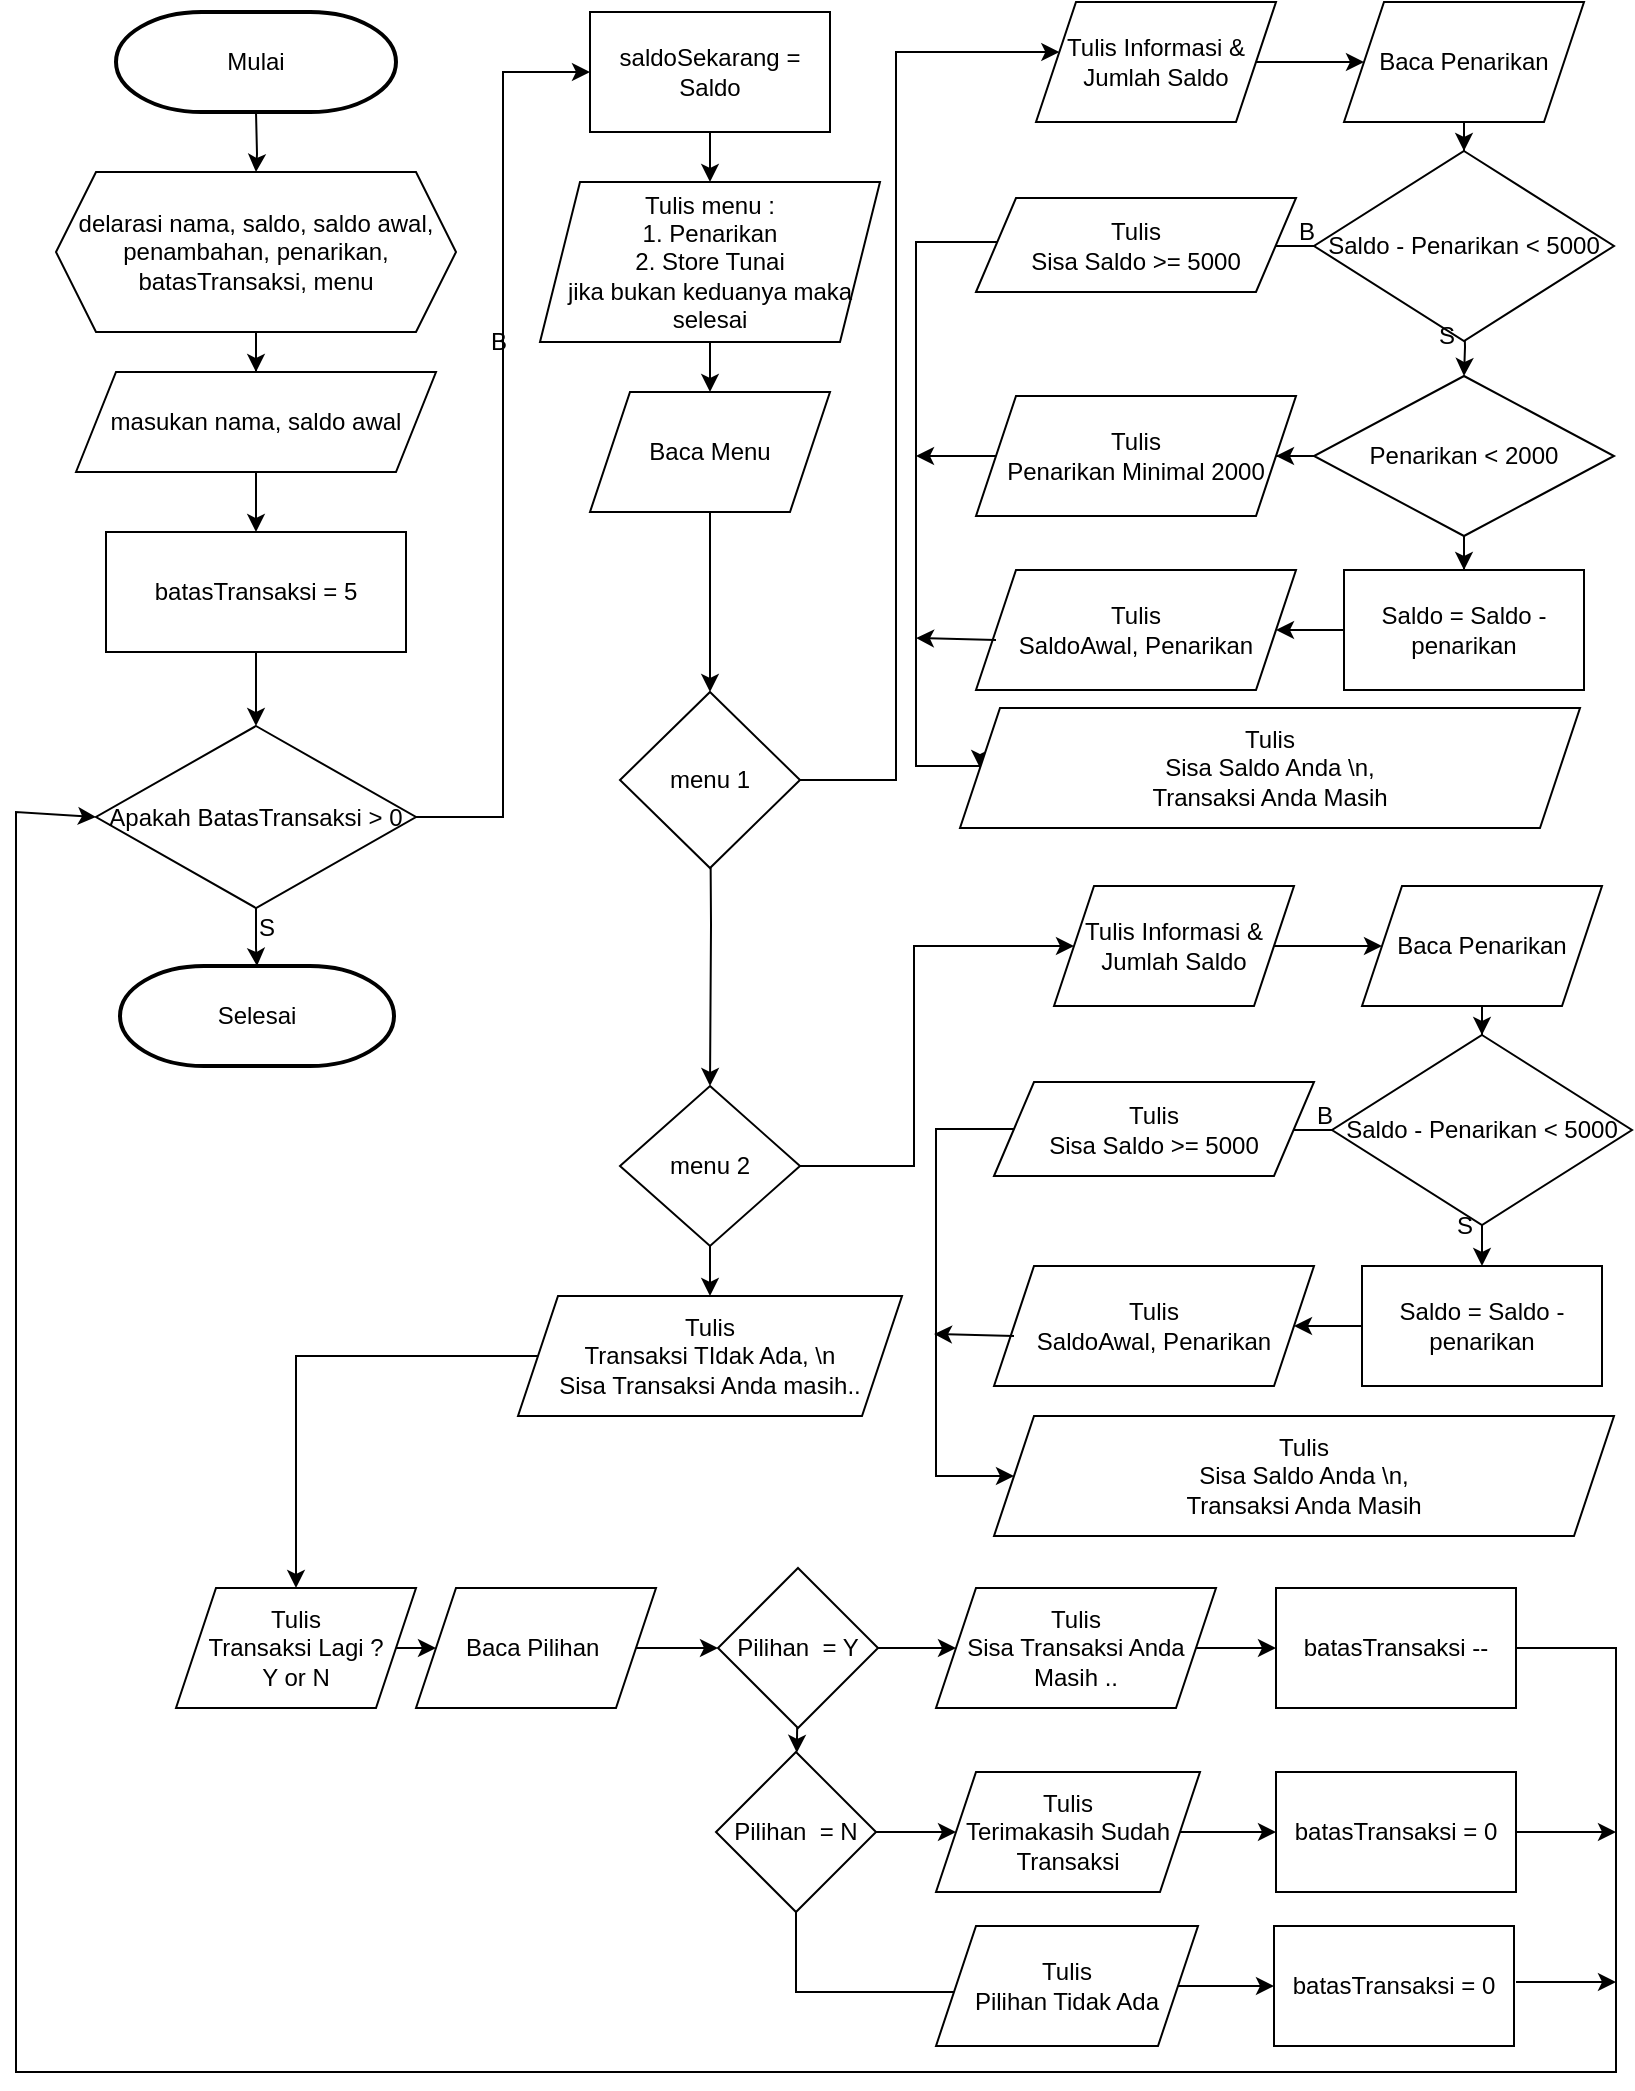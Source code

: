 <mxfile version="20.4.0" type="github">
  <diagram id="NI2sbRIPGw0O3It5G5bQ" name="Page-1">
    <mxGraphModel dx="1209" dy="640" grid="1" gridSize="10" guides="1" tooltips="1" connect="1" arrows="1" fold="1" page="1" pageScale="1" pageWidth="850" pageHeight="1100" math="0" shadow="0">
      <root>
        <mxCell id="0" />
        <mxCell id="1" parent="0" />
        <mxCell id="ieqs-oncpJ_l9lBFtXVg-4" value="" style="edgeStyle=orthogonalEdgeStyle;rounded=0;orthogonalLoop=1;jettySize=auto;html=1;" edge="1" parent="1" target="ieqs-oncpJ_l9lBFtXVg-3">
          <mxGeometry relative="1" as="geometry">
            <mxPoint x="140" y="90" as="sourcePoint" />
          </mxGeometry>
        </mxCell>
        <mxCell id="ieqs-oncpJ_l9lBFtXVg-6" value="" style="edgeStyle=orthogonalEdgeStyle;rounded=0;orthogonalLoop=1;jettySize=auto;html=1;" edge="1" parent="1" source="ieqs-oncpJ_l9lBFtXVg-3" target="ieqs-oncpJ_l9lBFtXVg-5">
          <mxGeometry relative="1" as="geometry" />
        </mxCell>
        <mxCell id="ieqs-oncpJ_l9lBFtXVg-3" value="delarasi nama, saldo, saldo awal, penambahan, penarikan, batasTransaksi, menu" style="shape=hexagon;perimeter=hexagonPerimeter2;whiteSpace=wrap;html=1;fixedSize=1;" vertex="1" parent="1">
          <mxGeometry x="40" y="120" width="200" height="80" as="geometry" />
        </mxCell>
        <mxCell id="ieqs-oncpJ_l9lBFtXVg-21" value="" style="edgeStyle=orthogonalEdgeStyle;rounded=0;orthogonalLoop=1;jettySize=auto;html=1;" edge="1" parent="1" source="ieqs-oncpJ_l9lBFtXVg-5" target="ieqs-oncpJ_l9lBFtXVg-18">
          <mxGeometry relative="1" as="geometry" />
        </mxCell>
        <mxCell id="ieqs-oncpJ_l9lBFtXVg-5" value="masukan nama, saldo awal&lt;br&gt;" style="shape=parallelogram;perimeter=parallelogramPerimeter;whiteSpace=wrap;html=1;fixedSize=1;" vertex="1" parent="1">
          <mxGeometry x="50" y="220" width="180" height="50" as="geometry" />
        </mxCell>
        <mxCell id="ieqs-oncpJ_l9lBFtXVg-10" style="edgeStyle=orthogonalEdgeStyle;rounded=0;orthogonalLoop=1;jettySize=auto;html=1;entryX=0;entryY=0.5;entryDx=0;entryDy=0;" edge="1" parent="1" source="ieqs-oncpJ_l9lBFtXVg-7" target="ieqs-oncpJ_l9lBFtXVg-9">
          <mxGeometry relative="1" as="geometry" />
        </mxCell>
        <mxCell id="ieqs-oncpJ_l9lBFtXVg-16" value="" style="edgeStyle=orthogonalEdgeStyle;rounded=0;orthogonalLoop=1;jettySize=auto;html=1;" edge="1" parent="1" source="ieqs-oncpJ_l9lBFtXVg-7" target="ieqs-oncpJ_l9lBFtXVg-15">
          <mxGeometry relative="1" as="geometry" />
        </mxCell>
        <mxCell id="ieqs-oncpJ_l9lBFtXVg-7" value="Apakah BatasTransaksi &amp;gt; 0" style="rhombus;whiteSpace=wrap;html=1;" vertex="1" parent="1">
          <mxGeometry x="60" y="397" width="160" height="91" as="geometry" />
        </mxCell>
        <mxCell id="ieqs-oncpJ_l9lBFtXVg-24" value="" style="edgeStyle=orthogonalEdgeStyle;rounded=0;orthogonalLoop=1;jettySize=auto;html=1;" edge="1" parent="1" source="ieqs-oncpJ_l9lBFtXVg-9" target="ieqs-oncpJ_l9lBFtXVg-23">
          <mxGeometry relative="1" as="geometry" />
        </mxCell>
        <mxCell id="ieqs-oncpJ_l9lBFtXVg-9" value="saldoSekarang = Saldo" style="rounded=0;whiteSpace=wrap;html=1;" vertex="1" parent="1">
          <mxGeometry x="307" y="40" width="120" height="60" as="geometry" />
        </mxCell>
        <mxCell id="ieqs-oncpJ_l9lBFtXVg-12" value="B" style="text;html=1;align=center;verticalAlign=middle;resizable=0;points=[];autosize=1;strokeColor=none;fillColor=none;" vertex="1" parent="1">
          <mxGeometry x="246" y="190" width="30" height="30" as="geometry" />
        </mxCell>
        <mxCell id="ieqs-oncpJ_l9lBFtXVg-13" value="S" style="text;html=1;align=center;verticalAlign=middle;resizable=0;points=[];autosize=1;strokeColor=none;fillColor=none;" vertex="1" parent="1">
          <mxGeometry x="130" y="483" width="30" height="30" as="geometry" />
        </mxCell>
        <mxCell id="ieqs-oncpJ_l9lBFtXVg-14" value="Mulai" style="strokeWidth=2;html=1;shape=mxgraph.flowchart.terminator;whiteSpace=wrap;" vertex="1" parent="1">
          <mxGeometry x="70" y="40" width="140" height="50" as="geometry" />
        </mxCell>
        <mxCell id="ieqs-oncpJ_l9lBFtXVg-15" value="Selesai" style="strokeWidth=2;html=1;shape=mxgraph.flowchart.terminator;whiteSpace=wrap;" vertex="1" parent="1">
          <mxGeometry x="72" y="517" width="137" height="50" as="geometry" />
        </mxCell>
        <mxCell id="ieqs-oncpJ_l9lBFtXVg-22" value="" style="edgeStyle=orthogonalEdgeStyle;rounded=0;orthogonalLoop=1;jettySize=auto;html=1;" edge="1" parent="1" source="ieqs-oncpJ_l9lBFtXVg-18" target="ieqs-oncpJ_l9lBFtXVg-7">
          <mxGeometry relative="1" as="geometry" />
        </mxCell>
        <mxCell id="ieqs-oncpJ_l9lBFtXVg-18" value="batasTransaksi = 5" style="rounded=0;whiteSpace=wrap;html=1;" vertex="1" parent="1">
          <mxGeometry x="65" y="300" width="150" height="60" as="geometry" />
        </mxCell>
        <mxCell id="ieqs-oncpJ_l9lBFtXVg-26" value="" style="edgeStyle=orthogonalEdgeStyle;rounded=0;orthogonalLoop=1;jettySize=auto;html=1;" edge="1" parent="1" source="ieqs-oncpJ_l9lBFtXVg-23" target="ieqs-oncpJ_l9lBFtXVg-25">
          <mxGeometry relative="1" as="geometry" />
        </mxCell>
        <mxCell id="ieqs-oncpJ_l9lBFtXVg-23" value="Tulis menu :&lt;br&gt;1. Penarikan&lt;br&gt;2. Store Tunai&lt;br&gt;jika bukan keduanya maka selesai" style="shape=parallelogram;perimeter=parallelogramPerimeter;whiteSpace=wrap;html=1;fixedSize=1;" vertex="1" parent="1">
          <mxGeometry x="282" y="125" width="170" height="80" as="geometry" />
        </mxCell>
        <mxCell id="ieqs-oncpJ_l9lBFtXVg-28" value="" style="edgeStyle=orthogonalEdgeStyle;rounded=0;orthogonalLoop=1;jettySize=auto;html=1;" edge="1" parent="1" source="ieqs-oncpJ_l9lBFtXVg-25" target="ieqs-oncpJ_l9lBFtXVg-27">
          <mxGeometry relative="1" as="geometry" />
        </mxCell>
        <mxCell id="ieqs-oncpJ_l9lBFtXVg-25" value="Baca Menu" style="shape=parallelogram;perimeter=parallelogramPerimeter;whiteSpace=wrap;html=1;fixedSize=1;" vertex="1" parent="1">
          <mxGeometry x="307" y="230" width="120" height="60" as="geometry" />
        </mxCell>
        <mxCell id="ieqs-oncpJ_l9lBFtXVg-30" value="" style="edgeStyle=orthogonalEdgeStyle;rounded=0;orthogonalLoop=1;jettySize=auto;html=1;" edge="1" parent="1" target="ieqs-oncpJ_l9lBFtXVg-29">
          <mxGeometry relative="1" as="geometry">
            <mxPoint x="367.0" y="415" as="sourcePoint" />
          </mxGeometry>
        </mxCell>
        <mxCell id="ieqs-oncpJ_l9lBFtXVg-32" value="" style="edgeStyle=orthogonalEdgeStyle;rounded=0;orthogonalLoop=1;jettySize=auto;html=1;" edge="1" parent="1" source="ieqs-oncpJ_l9lBFtXVg-27" target="ieqs-oncpJ_l9lBFtXVg-31">
          <mxGeometry relative="1" as="geometry">
            <Array as="points">
              <mxPoint x="460" y="424" />
              <mxPoint x="460" y="60" />
            </Array>
          </mxGeometry>
        </mxCell>
        <mxCell id="ieqs-oncpJ_l9lBFtXVg-27" value="menu 1" style="rhombus;whiteSpace=wrap;html=1;" vertex="1" parent="1">
          <mxGeometry x="322" y="380" width="90" height="88" as="geometry" />
        </mxCell>
        <mxCell id="ieqs-oncpJ_l9lBFtXVg-98" value="" style="edgeStyle=none;rounded=0;orthogonalLoop=1;jettySize=auto;html=1;" edge="1" parent="1" source="ieqs-oncpJ_l9lBFtXVg-29" target="ieqs-oncpJ_l9lBFtXVg-97">
          <mxGeometry relative="1" as="geometry" />
        </mxCell>
        <mxCell id="ieqs-oncpJ_l9lBFtXVg-29" value="menu 2" style="rhombus;whiteSpace=wrap;html=1;" vertex="1" parent="1">
          <mxGeometry x="322" y="577" width="90" height="80" as="geometry" />
        </mxCell>
        <mxCell id="ieqs-oncpJ_l9lBFtXVg-34" value="" style="edgeStyle=orthogonalEdgeStyle;rounded=0;orthogonalLoop=1;jettySize=auto;html=1;" edge="1" parent="1" source="ieqs-oncpJ_l9lBFtXVg-31" target="ieqs-oncpJ_l9lBFtXVg-33">
          <mxGeometry relative="1" as="geometry" />
        </mxCell>
        <mxCell id="ieqs-oncpJ_l9lBFtXVg-31" value="Tulis Informasi &amp;amp; Jumlah Saldo" style="shape=parallelogram;perimeter=parallelogramPerimeter;whiteSpace=wrap;html=1;fixedSize=1;" vertex="1" parent="1">
          <mxGeometry x="530" y="35" width="120" height="60" as="geometry" />
        </mxCell>
        <mxCell id="ieqs-oncpJ_l9lBFtXVg-36" value="" style="edgeStyle=orthogonalEdgeStyle;rounded=0;orthogonalLoop=1;jettySize=auto;html=1;" edge="1" parent="1" source="ieqs-oncpJ_l9lBFtXVg-33" target="ieqs-oncpJ_l9lBFtXVg-35">
          <mxGeometry relative="1" as="geometry" />
        </mxCell>
        <mxCell id="ieqs-oncpJ_l9lBFtXVg-33" value="Baca Penarikan" style="shape=parallelogram;perimeter=parallelogramPerimeter;whiteSpace=wrap;html=1;fixedSize=1;" vertex="1" parent="1">
          <mxGeometry x="684" y="35" width="120" height="60" as="geometry" />
        </mxCell>
        <mxCell id="ieqs-oncpJ_l9lBFtXVg-38" value="" style="edgeStyle=orthogonalEdgeStyle;rounded=0;orthogonalLoop=1;jettySize=auto;html=1;" edge="1" parent="1" source="ieqs-oncpJ_l9lBFtXVg-35" target="ieqs-oncpJ_l9lBFtXVg-37">
          <mxGeometry relative="1" as="geometry" />
        </mxCell>
        <mxCell id="ieqs-oncpJ_l9lBFtXVg-42" value="" style="edgeStyle=orthogonalEdgeStyle;rounded=0;orthogonalLoop=1;jettySize=auto;html=1;" edge="1" parent="1" target="ieqs-oncpJ_l9lBFtXVg-41">
          <mxGeometry relative="1" as="geometry">
            <mxPoint x="744" y="186.5" as="sourcePoint" />
          </mxGeometry>
        </mxCell>
        <mxCell id="ieqs-oncpJ_l9lBFtXVg-35" value="Saldo - Penarikan &amp;lt; 5000" style="rhombus;whiteSpace=wrap;html=1;" vertex="1" parent="1">
          <mxGeometry x="669" y="109.5" width="150" height="95" as="geometry" />
        </mxCell>
        <mxCell id="ieqs-oncpJ_l9lBFtXVg-51" style="edgeStyle=orthogonalEdgeStyle;rounded=0;orthogonalLoop=1;jettySize=auto;html=1;entryX=0;entryY=0.5;entryDx=0;entryDy=0;" edge="1" parent="1" source="ieqs-oncpJ_l9lBFtXVg-37" target="ieqs-oncpJ_l9lBFtXVg-50">
          <mxGeometry relative="1" as="geometry">
            <mxPoint x="499.97" y="133.571" as="sourcePoint" />
            <Array as="points">
              <mxPoint x="470" y="155" />
              <mxPoint x="470" y="417" />
              <mxPoint x="502" y="417" />
            </Array>
          </mxGeometry>
        </mxCell>
        <mxCell id="ieqs-oncpJ_l9lBFtXVg-37" value="Tulis &lt;br&gt;Sisa Saldo &amp;gt;= 5000" style="shape=parallelogram;perimeter=parallelogramPerimeter;whiteSpace=wrap;html=1;fixedSize=1;" vertex="1" parent="1">
          <mxGeometry x="500" y="133" width="160" height="47" as="geometry" />
        </mxCell>
        <mxCell id="ieqs-oncpJ_l9lBFtXVg-39" value="B" style="text;html=1;align=center;verticalAlign=middle;resizable=0;points=[];autosize=1;strokeColor=none;fillColor=none;" vertex="1" parent="1">
          <mxGeometry x="650" y="135" width="30" height="30" as="geometry" />
        </mxCell>
        <mxCell id="ieqs-oncpJ_l9lBFtXVg-40" value="S" style="text;html=1;align=center;verticalAlign=middle;resizable=0;points=[];autosize=1;strokeColor=none;fillColor=none;" vertex="1" parent="1">
          <mxGeometry x="720" y="186.5" width="30" height="30" as="geometry" />
        </mxCell>
        <mxCell id="ieqs-oncpJ_l9lBFtXVg-45" value="" style="edgeStyle=orthogonalEdgeStyle;rounded=0;orthogonalLoop=1;jettySize=auto;html=1;" edge="1" parent="1" source="ieqs-oncpJ_l9lBFtXVg-41" target="ieqs-oncpJ_l9lBFtXVg-44">
          <mxGeometry relative="1" as="geometry" />
        </mxCell>
        <mxCell id="ieqs-oncpJ_l9lBFtXVg-47" value="" style="edgeStyle=orthogonalEdgeStyle;rounded=0;orthogonalLoop=1;jettySize=auto;html=1;" edge="1" parent="1" source="ieqs-oncpJ_l9lBFtXVg-41" target="ieqs-oncpJ_l9lBFtXVg-46">
          <mxGeometry relative="1" as="geometry" />
        </mxCell>
        <mxCell id="ieqs-oncpJ_l9lBFtXVg-41" value="Penarikan &amp;lt; 2000" style="rhombus;whiteSpace=wrap;html=1;" vertex="1" parent="1">
          <mxGeometry x="669" y="222" width="150" height="80" as="geometry" />
        </mxCell>
        <mxCell id="ieqs-oncpJ_l9lBFtXVg-44" value="Tulis&lt;br&gt;Penarikan Minimal 2000" style="shape=parallelogram;perimeter=parallelogramPerimeter;whiteSpace=wrap;html=1;fixedSize=1;" vertex="1" parent="1">
          <mxGeometry x="500" y="232" width="160" height="60" as="geometry" />
        </mxCell>
        <mxCell id="ieqs-oncpJ_l9lBFtXVg-49" value="" style="edgeStyle=orthogonalEdgeStyle;rounded=0;orthogonalLoop=1;jettySize=auto;html=1;" edge="1" parent="1" source="ieqs-oncpJ_l9lBFtXVg-46" target="ieqs-oncpJ_l9lBFtXVg-48">
          <mxGeometry relative="1" as="geometry" />
        </mxCell>
        <mxCell id="ieqs-oncpJ_l9lBFtXVg-46" value="Saldo = Saldo - penarikan" style="rounded=0;whiteSpace=wrap;html=1;" vertex="1" parent="1">
          <mxGeometry x="684" y="319" width="120" height="60" as="geometry" />
        </mxCell>
        <mxCell id="ieqs-oncpJ_l9lBFtXVg-48" value="Tulis&lt;br&gt;SaldoAwal, Penarikan" style="shape=parallelogram;perimeter=parallelogramPerimeter;whiteSpace=wrap;html=1;fixedSize=1;" vertex="1" parent="1">
          <mxGeometry x="500" y="319" width="160" height="60" as="geometry" />
        </mxCell>
        <mxCell id="ieqs-oncpJ_l9lBFtXVg-50" value="Tulis&lt;br&gt;Sisa Saldo Anda \n,&lt;br&gt;Transaksi Anda Masih" style="shape=parallelogram;perimeter=parallelogramPerimeter;whiteSpace=wrap;html=1;fixedSize=1;" vertex="1" parent="1">
          <mxGeometry x="492" y="388" width="310" height="60" as="geometry" />
        </mxCell>
        <mxCell id="ieqs-oncpJ_l9lBFtXVg-54" value="" style="edgeStyle=none;orthogonalLoop=1;jettySize=auto;html=1;rounded=0;" edge="1" parent="1" source="ieqs-oncpJ_l9lBFtXVg-44">
          <mxGeometry width="80" relative="1" as="geometry">
            <mxPoint x="510" y="260.0" as="sourcePoint" />
            <mxPoint x="470" y="262" as="targetPoint" />
            <Array as="points" />
          </mxGeometry>
        </mxCell>
        <mxCell id="ieqs-oncpJ_l9lBFtXVg-55" value="" style="edgeStyle=none;orthogonalLoop=1;jettySize=auto;html=1;rounded=0;" edge="1" parent="1">
          <mxGeometry width="80" relative="1" as="geometry">
            <mxPoint x="510" y="354" as="sourcePoint" />
            <mxPoint x="470" y="353" as="targetPoint" />
            <Array as="points" />
          </mxGeometry>
        </mxCell>
        <mxCell id="ieqs-oncpJ_l9lBFtXVg-75" value="" style="edgeStyle=orthogonalEdgeStyle;rounded=0;orthogonalLoop=1;jettySize=auto;html=1;" edge="1" source="ieqs-oncpJ_l9lBFtXVg-76" target="ieqs-oncpJ_l9lBFtXVg-78" parent="1">
          <mxGeometry relative="1" as="geometry" />
        </mxCell>
        <mxCell id="ieqs-oncpJ_l9lBFtXVg-76" value="Tulis Informasi &amp;amp; Jumlah Saldo" style="shape=parallelogram;perimeter=parallelogramPerimeter;whiteSpace=wrap;html=1;fixedSize=1;" vertex="1" parent="1">
          <mxGeometry x="539" y="477" width="120" height="60" as="geometry" />
        </mxCell>
        <mxCell id="ieqs-oncpJ_l9lBFtXVg-77" value="" style="edgeStyle=orthogonalEdgeStyle;rounded=0;orthogonalLoop=1;jettySize=auto;html=1;" edge="1" source="ieqs-oncpJ_l9lBFtXVg-78" target="ieqs-oncpJ_l9lBFtXVg-81" parent="1">
          <mxGeometry relative="1" as="geometry" />
        </mxCell>
        <mxCell id="ieqs-oncpJ_l9lBFtXVg-78" value="Baca Penarikan" style="shape=parallelogram;perimeter=parallelogramPerimeter;whiteSpace=wrap;html=1;fixedSize=1;" vertex="1" parent="1">
          <mxGeometry x="693" y="477" width="120" height="60" as="geometry" />
        </mxCell>
        <mxCell id="ieqs-oncpJ_l9lBFtXVg-79" value="" style="edgeStyle=orthogonalEdgeStyle;rounded=0;orthogonalLoop=1;jettySize=auto;html=1;" edge="1" source="ieqs-oncpJ_l9lBFtXVg-81" target="ieqs-oncpJ_l9lBFtXVg-83" parent="1">
          <mxGeometry relative="1" as="geometry" />
        </mxCell>
        <mxCell id="ieqs-oncpJ_l9lBFtXVg-80" value="" style="edgeStyle=orthogonalEdgeStyle;rounded=0;orthogonalLoop=1;jettySize=auto;html=1;" edge="1" parent="1">
          <mxGeometry relative="1" as="geometry">
            <mxPoint x="753.0" y="631.5" as="sourcePoint" />
            <mxPoint x="753.0" y="667" as="targetPoint" />
          </mxGeometry>
        </mxCell>
        <mxCell id="ieqs-oncpJ_l9lBFtXVg-81" value="Saldo - Penarikan &amp;lt; 5000" style="rhombus;whiteSpace=wrap;html=1;" vertex="1" parent="1">
          <mxGeometry x="678" y="551.5" width="150" height="95" as="geometry" />
        </mxCell>
        <mxCell id="ieqs-oncpJ_l9lBFtXVg-82" style="edgeStyle=orthogonalEdgeStyle;rounded=0;orthogonalLoop=1;jettySize=auto;html=1;entryX=0;entryY=0.5;entryDx=0;entryDy=0;exitX=0;exitY=0.5;exitDx=0;exitDy=0;" edge="1" source="ieqs-oncpJ_l9lBFtXVg-83" target="ieqs-oncpJ_l9lBFtXVg-93" parent="1">
          <mxGeometry relative="1" as="geometry">
            <mxPoint x="518.97" y="583.571" as="sourcePoint" />
            <Array as="points">
              <mxPoint x="480" y="599" />
              <mxPoint x="480" y="772" />
            </Array>
          </mxGeometry>
        </mxCell>
        <mxCell id="ieqs-oncpJ_l9lBFtXVg-83" value="Tulis &lt;br&gt;Sisa Saldo &amp;gt;= 5000" style="shape=parallelogram;perimeter=parallelogramPerimeter;whiteSpace=wrap;html=1;fixedSize=1;" vertex="1" parent="1">
          <mxGeometry x="509" y="575" width="160" height="47" as="geometry" />
        </mxCell>
        <mxCell id="ieqs-oncpJ_l9lBFtXVg-84" value="B" style="text;html=1;align=center;verticalAlign=middle;resizable=0;points=[];autosize=1;strokeColor=none;fillColor=none;" vertex="1" parent="1">
          <mxGeometry x="659" y="577" width="30" height="30" as="geometry" />
        </mxCell>
        <mxCell id="ieqs-oncpJ_l9lBFtXVg-85" value="S" style="text;html=1;align=center;verticalAlign=middle;resizable=0;points=[];autosize=1;strokeColor=none;fillColor=none;" vertex="1" parent="1">
          <mxGeometry x="729" y="631.5" width="30" height="30" as="geometry" />
        </mxCell>
        <mxCell id="ieqs-oncpJ_l9lBFtXVg-86" value="" style="edgeStyle=orthogonalEdgeStyle;rounded=0;orthogonalLoop=1;jettySize=auto;html=1;" edge="1" target="ieqs-oncpJ_l9lBFtXVg-89" parent="1">
          <mxGeometry relative="1" as="geometry">
            <mxPoint x="678.0" y="785" as="sourcePoint" />
          </mxGeometry>
        </mxCell>
        <mxCell id="ieqs-oncpJ_l9lBFtXVg-90" value="" style="edgeStyle=orthogonalEdgeStyle;rounded=0;orthogonalLoop=1;jettySize=auto;html=1;" edge="1" source="ieqs-oncpJ_l9lBFtXVg-91" target="ieqs-oncpJ_l9lBFtXVg-92" parent="1">
          <mxGeometry relative="1" as="geometry" />
        </mxCell>
        <mxCell id="ieqs-oncpJ_l9lBFtXVg-91" value="Saldo = Saldo - penarikan" style="rounded=0;whiteSpace=wrap;html=1;" vertex="1" parent="1">
          <mxGeometry x="693" y="667" width="120" height="60" as="geometry" />
        </mxCell>
        <mxCell id="ieqs-oncpJ_l9lBFtXVg-92" value="Tulis&lt;br&gt;SaldoAwal, Penarikan" style="shape=parallelogram;perimeter=parallelogramPerimeter;whiteSpace=wrap;html=1;fixedSize=1;" vertex="1" parent="1">
          <mxGeometry x="509" y="667" width="160" height="60" as="geometry" />
        </mxCell>
        <mxCell id="ieqs-oncpJ_l9lBFtXVg-93" value="Tulis&lt;br&gt;Sisa Saldo Anda \n,&lt;br&gt;Transaksi Anda Masih" style="shape=parallelogram;perimeter=parallelogramPerimeter;whiteSpace=wrap;html=1;fixedSize=1;" vertex="1" parent="1">
          <mxGeometry x="509" y="742" width="310" height="60" as="geometry" />
        </mxCell>
        <mxCell id="ieqs-oncpJ_l9lBFtXVg-95" value="" style="edgeStyle=none;orthogonalLoop=1;jettySize=auto;html=1;rounded=0;" edge="1" parent="1">
          <mxGeometry width="80" relative="1" as="geometry">
            <mxPoint x="519" y="702" as="sourcePoint" />
            <mxPoint x="479" y="701" as="targetPoint" />
            <Array as="points" />
          </mxGeometry>
        </mxCell>
        <mxCell id="ieqs-oncpJ_l9lBFtXVg-96" value="" style="edgeStyle=orthogonalEdgeStyle;rounded=0;orthogonalLoop=1;jettySize=auto;html=1;exitX=1;exitY=0.5;exitDx=0;exitDy=0;" edge="1" target="ieqs-oncpJ_l9lBFtXVg-76" parent="1" source="ieqs-oncpJ_l9lBFtXVg-29">
          <mxGeometry relative="1" as="geometry">
            <mxPoint x="421.0" y="866" as="sourcePoint" />
            <Array as="points">
              <mxPoint x="469" y="617" />
              <mxPoint x="469" y="507" />
            </Array>
          </mxGeometry>
        </mxCell>
        <mxCell id="ieqs-oncpJ_l9lBFtXVg-101" value="" style="edgeStyle=none;rounded=0;orthogonalLoop=1;jettySize=auto;html=1;" edge="1" parent="1" source="ieqs-oncpJ_l9lBFtXVg-97" target="ieqs-oncpJ_l9lBFtXVg-99">
          <mxGeometry relative="1" as="geometry">
            <Array as="points">
              <mxPoint x="160" y="712" />
            </Array>
          </mxGeometry>
        </mxCell>
        <mxCell id="ieqs-oncpJ_l9lBFtXVg-97" value="Tulis&lt;br&gt;Transaksi TIdak Ada, \n&lt;br&gt;Sisa Transaksi Anda masih.." style="shape=parallelogram;perimeter=parallelogramPerimeter;whiteSpace=wrap;html=1;fixedSize=1;" vertex="1" parent="1">
          <mxGeometry x="271" y="682" width="192" height="60" as="geometry" />
        </mxCell>
        <mxCell id="ieqs-oncpJ_l9lBFtXVg-105" value="" style="edgeStyle=none;rounded=0;orthogonalLoop=1;jettySize=auto;html=1;" edge="1" parent="1" source="ieqs-oncpJ_l9lBFtXVg-99" target="ieqs-oncpJ_l9lBFtXVg-102">
          <mxGeometry relative="1" as="geometry" />
        </mxCell>
        <mxCell id="ieqs-oncpJ_l9lBFtXVg-99" value="Tulis &lt;br&gt;Transaksi Lagi ?&lt;br&gt;Y or N" style="shape=parallelogram;perimeter=parallelogramPerimeter;whiteSpace=wrap;html=1;fixedSize=1;" vertex="1" parent="1">
          <mxGeometry x="100" y="828" width="120" height="60" as="geometry" />
        </mxCell>
        <mxCell id="ieqs-oncpJ_l9lBFtXVg-106" value="" style="edgeStyle=none;rounded=0;orthogonalLoop=1;jettySize=auto;html=1;" edge="1" parent="1" source="ieqs-oncpJ_l9lBFtXVg-102" target="ieqs-oncpJ_l9lBFtXVg-103">
          <mxGeometry relative="1" as="geometry" />
        </mxCell>
        <mxCell id="ieqs-oncpJ_l9lBFtXVg-102" value="Baca Pilihan&amp;nbsp;" style="shape=parallelogram;perimeter=parallelogramPerimeter;whiteSpace=wrap;html=1;fixedSize=1;" vertex="1" parent="1">
          <mxGeometry x="220" y="828" width="120" height="60" as="geometry" />
        </mxCell>
        <mxCell id="ieqs-oncpJ_l9lBFtXVg-107" value="" style="edgeStyle=none;rounded=0;orthogonalLoop=1;jettySize=auto;html=1;" edge="1" parent="1" source="ieqs-oncpJ_l9lBFtXVg-103" target="ieqs-oncpJ_l9lBFtXVg-104">
          <mxGeometry relative="1" as="geometry" />
        </mxCell>
        <mxCell id="ieqs-oncpJ_l9lBFtXVg-120" value="" style="edgeStyle=none;rounded=0;orthogonalLoop=1;jettySize=auto;html=1;" edge="1" parent="1" source="ieqs-oncpJ_l9lBFtXVg-103" target="ieqs-oncpJ_l9lBFtXVg-108">
          <mxGeometry relative="1" as="geometry" />
        </mxCell>
        <mxCell id="ieqs-oncpJ_l9lBFtXVg-103" value="Pilihan&amp;nbsp; = Y" style="rhombus;whiteSpace=wrap;html=1;" vertex="1" parent="1">
          <mxGeometry x="371" y="818" width="80" height="80" as="geometry" />
        </mxCell>
        <mxCell id="ieqs-oncpJ_l9lBFtXVg-119" style="edgeStyle=none;rounded=0;orthogonalLoop=1;jettySize=auto;html=1;" edge="1" parent="1" source="ieqs-oncpJ_l9lBFtXVg-104" target="ieqs-oncpJ_l9lBFtXVg-110">
          <mxGeometry relative="1" as="geometry" />
        </mxCell>
        <mxCell id="ieqs-oncpJ_l9lBFtXVg-121" style="edgeStyle=none;rounded=0;orthogonalLoop=1;jettySize=auto;html=1;" edge="1" parent="1" source="ieqs-oncpJ_l9lBFtXVg-104">
          <mxGeometry relative="1" as="geometry">
            <mxPoint x="510" y="1030" as="targetPoint" />
            <Array as="points">
              <mxPoint x="410" y="1030" />
            </Array>
          </mxGeometry>
        </mxCell>
        <mxCell id="ieqs-oncpJ_l9lBFtXVg-104" value="Pilihan&amp;nbsp; = N" style="rhombus;whiteSpace=wrap;html=1;" vertex="1" parent="1">
          <mxGeometry x="370" y="910" width="80" height="80" as="geometry" />
        </mxCell>
        <mxCell id="ieqs-oncpJ_l9lBFtXVg-114" value="" style="edgeStyle=none;rounded=0;orthogonalLoop=1;jettySize=auto;html=1;" edge="1" parent="1" source="ieqs-oncpJ_l9lBFtXVg-108" target="ieqs-oncpJ_l9lBFtXVg-109">
          <mxGeometry relative="1" as="geometry" />
        </mxCell>
        <mxCell id="ieqs-oncpJ_l9lBFtXVg-108" value="Tulis&lt;br&gt;Sisa Transaksi Anda Masih .." style="shape=parallelogram;perimeter=parallelogramPerimeter;whiteSpace=wrap;html=1;fixedSize=1;" vertex="1" parent="1">
          <mxGeometry x="480" y="828" width="140" height="60" as="geometry" />
        </mxCell>
        <mxCell id="ieqs-oncpJ_l9lBFtXVg-123" value="" style="edgeStyle=none;rounded=0;orthogonalLoop=1;jettySize=auto;html=1;entryX=0;entryY=0.5;entryDx=0;entryDy=0;" edge="1" parent="1" source="ieqs-oncpJ_l9lBFtXVg-109" target="ieqs-oncpJ_l9lBFtXVg-7">
          <mxGeometry relative="1" as="geometry">
            <mxPoint x="100" y="750" as="targetPoint" />
            <Array as="points">
              <mxPoint x="820" y="858" />
              <mxPoint x="820" y="1070" />
              <mxPoint x="20" y="1070" />
              <mxPoint x="20" y="440" />
            </Array>
          </mxGeometry>
        </mxCell>
        <mxCell id="ieqs-oncpJ_l9lBFtXVg-109" value="batasTransaksi --" style="rounded=0;whiteSpace=wrap;html=1;" vertex="1" parent="1">
          <mxGeometry x="650" y="828" width="120" height="60" as="geometry" />
        </mxCell>
        <mxCell id="ieqs-oncpJ_l9lBFtXVg-115" value="" style="edgeStyle=none;rounded=0;orthogonalLoop=1;jettySize=auto;html=1;" edge="1" parent="1" source="ieqs-oncpJ_l9lBFtXVg-110" target="ieqs-oncpJ_l9lBFtXVg-111">
          <mxGeometry relative="1" as="geometry" />
        </mxCell>
        <mxCell id="ieqs-oncpJ_l9lBFtXVg-110" value="Tulis&lt;br&gt;Terimakasih Sudah Transaksi" style="shape=parallelogram;perimeter=parallelogramPerimeter;whiteSpace=wrap;html=1;fixedSize=1;" vertex="1" parent="1">
          <mxGeometry x="480" y="920" width="132" height="60" as="geometry" />
        </mxCell>
        <mxCell id="ieqs-oncpJ_l9lBFtXVg-125" value="" style="edgeStyle=none;rounded=0;orthogonalLoop=1;jettySize=auto;html=1;" edge="1" parent="1" source="ieqs-oncpJ_l9lBFtXVg-111">
          <mxGeometry relative="1" as="geometry">
            <mxPoint x="820" y="950" as="targetPoint" />
          </mxGeometry>
        </mxCell>
        <mxCell id="ieqs-oncpJ_l9lBFtXVg-111" value="batasTransaksi = 0" style="rounded=0;whiteSpace=wrap;html=1;" vertex="1" parent="1">
          <mxGeometry x="650" y="920" width="120" height="60" as="geometry" />
        </mxCell>
        <mxCell id="ieqs-oncpJ_l9lBFtXVg-116" value="" style="edgeStyle=none;rounded=0;orthogonalLoop=1;jettySize=auto;html=1;" edge="1" parent="1" source="ieqs-oncpJ_l9lBFtXVg-112" target="ieqs-oncpJ_l9lBFtXVg-113">
          <mxGeometry relative="1" as="geometry" />
        </mxCell>
        <mxCell id="ieqs-oncpJ_l9lBFtXVg-112" value="Tulis&lt;br&gt;Pilihan Tidak Ada" style="shape=parallelogram;perimeter=parallelogramPerimeter;whiteSpace=wrap;html=1;fixedSize=1;" vertex="1" parent="1">
          <mxGeometry x="480" y="997" width="131" height="60" as="geometry" />
        </mxCell>
        <mxCell id="ieqs-oncpJ_l9lBFtXVg-113" value="batasTransaksi = 0" style="rounded=0;whiteSpace=wrap;html=1;" vertex="1" parent="1">
          <mxGeometry x="649" y="997" width="120" height="60" as="geometry" />
        </mxCell>
        <mxCell id="ieqs-oncpJ_l9lBFtXVg-128" value="" style="edgeStyle=none;rounded=0;orthogonalLoop=1;jettySize=auto;html=1;" edge="1" parent="1">
          <mxGeometry relative="1" as="geometry">
            <mxPoint x="770" y="1025" as="sourcePoint" />
            <mxPoint x="820" y="1025" as="targetPoint" />
          </mxGeometry>
        </mxCell>
      </root>
    </mxGraphModel>
  </diagram>
</mxfile>
